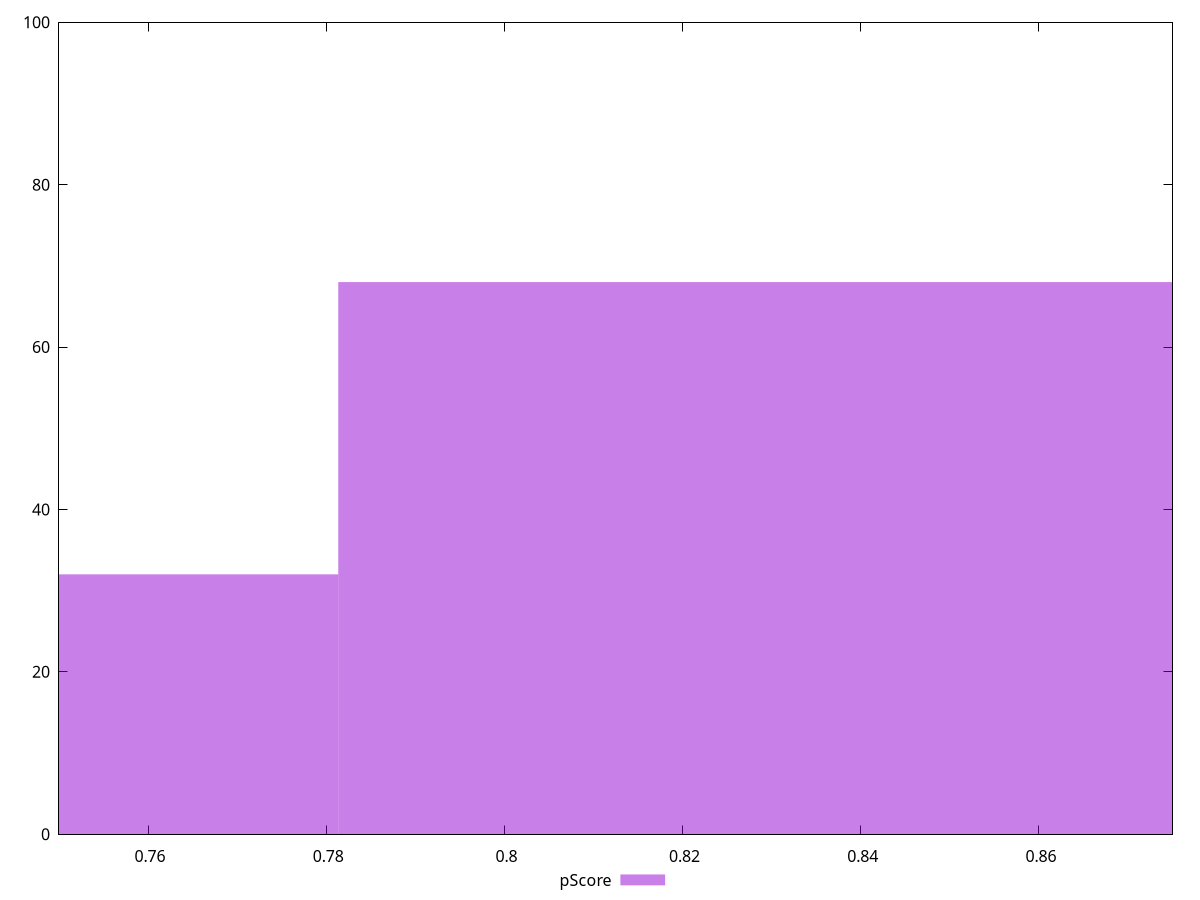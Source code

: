 reset

$pScore <<EOF
0.8523843127200974 68
0.7103202606000812 32
EOF

set key outside below
set boxwidth 0.14206405212001624
set xrange [0.75:0.875]
set yrange [0:100]
set trange [0:100]
set style fill transparent solid 0.5 noborder
set terminal svg size 640, 490 enhanced background rgb 'white'
set output "reports/report_00032_2021-02-25T10-28-15.087Z/uses-text-compression/samples/card/pScore/histogram.svg"

plot $pScore title "pScore" with boxes

reset
